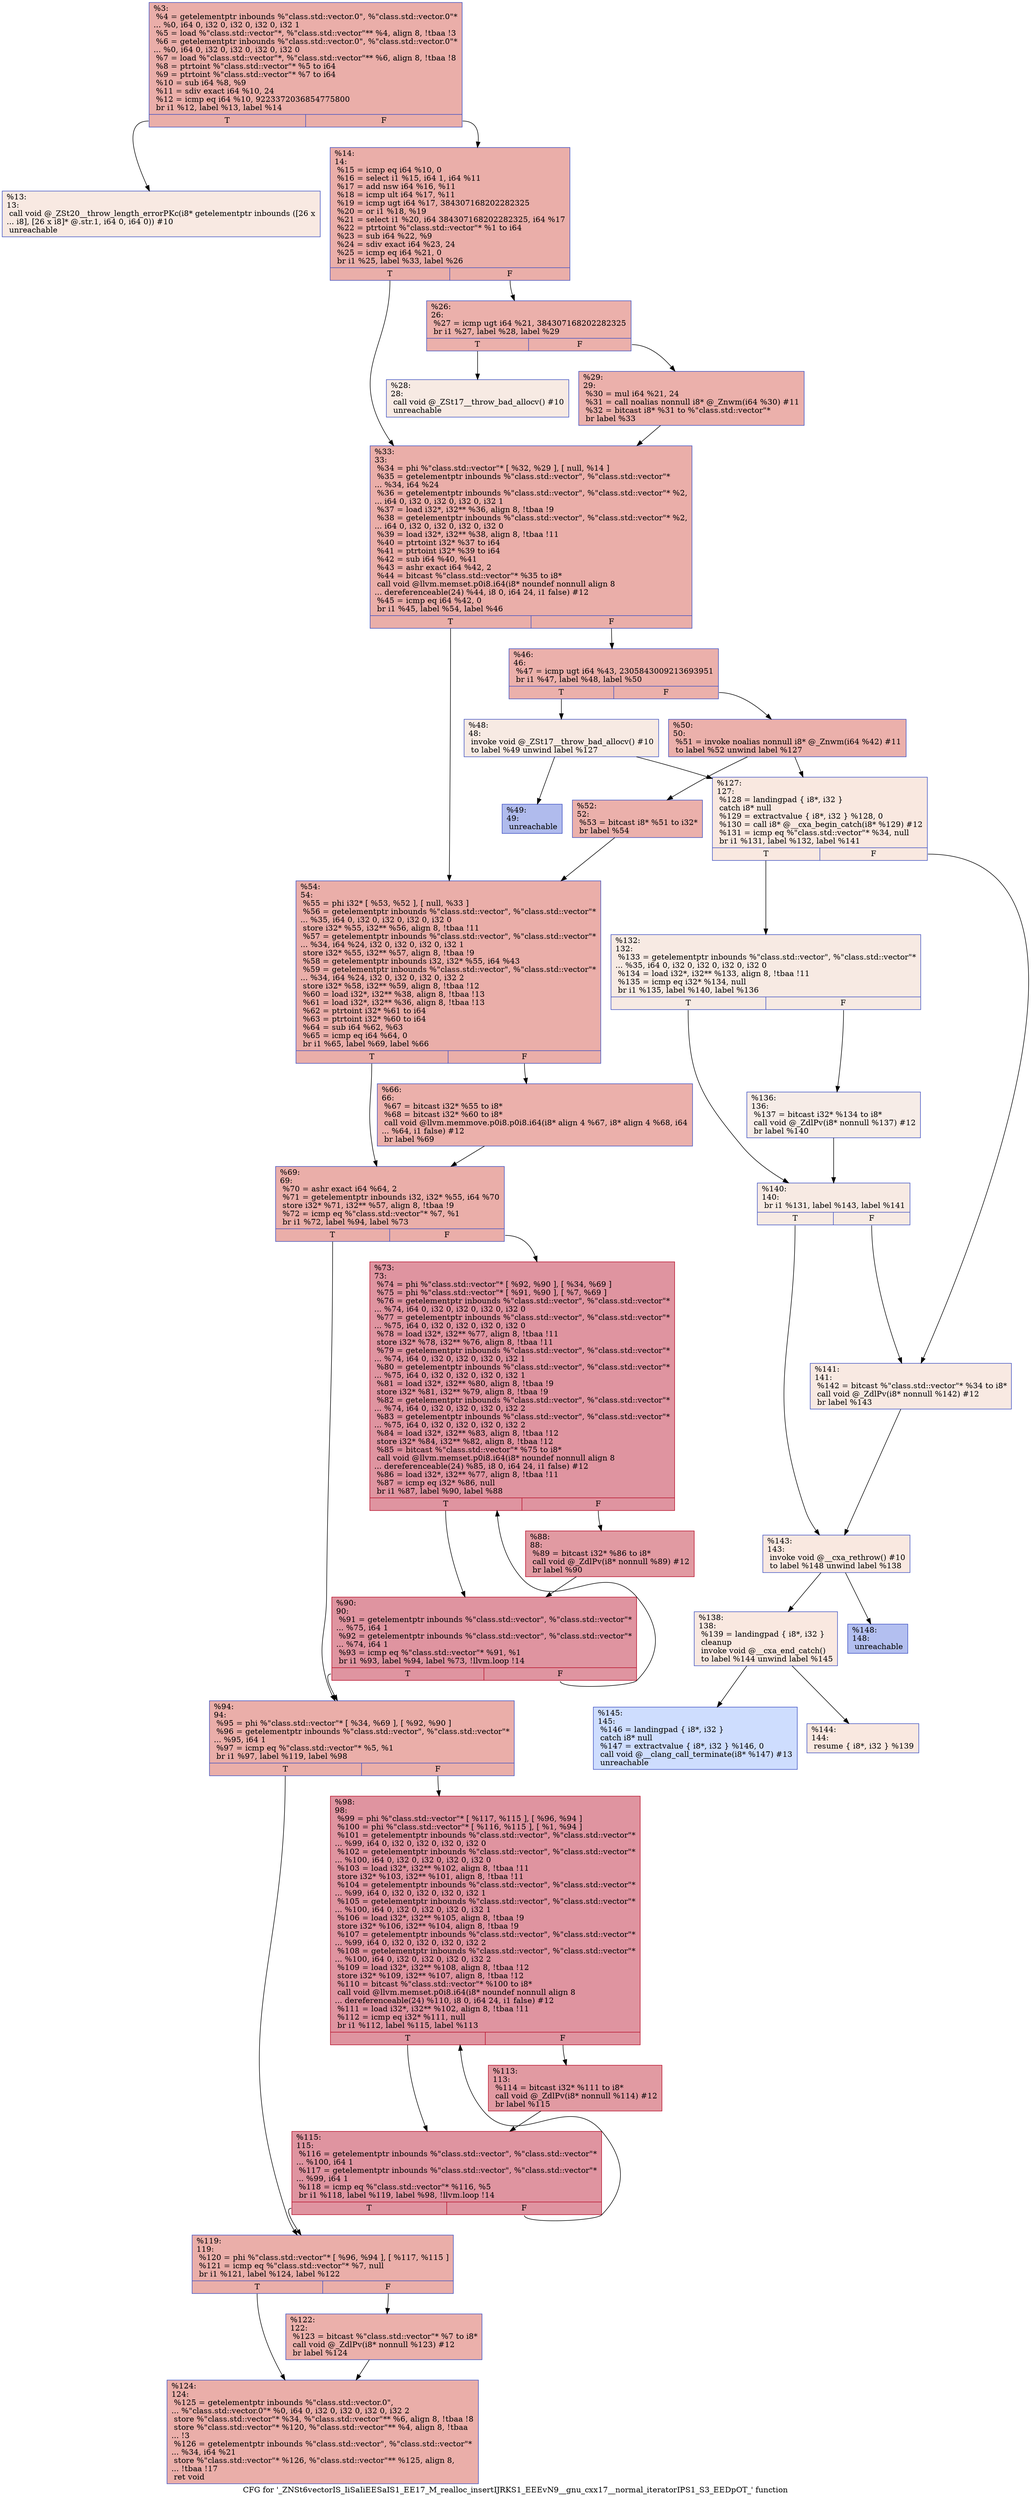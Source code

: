 digraph "CFG for '_ZNSt6vectorIS_IiSaIiEESaIS1_EE17_M_realloc_insertIJRKS1_EEEvN9__gnu_cxx17__normal_iteratorIPS1_S3_EEDpOT_' function" {
	label="CFG for '_ZNSt6vectorIS_IiSaIiEESaIS1_EE17_M_realloc_insertIJRKS1_EEEvN9__gnu_cxx17__normal_iteratorIPS1_S3_EEDpOT_' function";

	Node0x55b22b2c16d0 [shape=record,color="#3d50c3ff", style=filled, fillcolor="#d0473d70",label="{%3:\l  %4 = getelementptr inbounds %\"class.std::vector.0\", %\"class.std::vector.0\"*\l... %0, i64 0, i32 0, i32 0, i32 0, i32 1\l  %5 = load %\"class.std::vector\"*, %\"class.std::vector\"** %4, align 8, !tbaa !3\l  %6 = getelementptr inbounds %\"class.std::vector.0\", %\"class.std::vector.0\"*\l... %0, i64 0, i32 0, i32 0, i32 0, i32 0\l  %7 = load %\"class.std::vector\"*, %\"class.std::vector\"** %6, align 8, !tbaa !8\l  %8 = ptrtoint %\"class.std::vector\"* %5 to i64\l  %9 = ptrtoint %\"class.std::vector\"* %7 to i64\l  %10 = sub i64 %8, %9\l  %11 = sdiv exact i64 %10, 24\l  %12 = icmp eq i64 %10, 9223372036854775800\l  br i1 %12, label %13, label %14\l|{<s0>T|<s1>F}}"];
	Node0x55b22b2c16d0:s0 -> Node0x55b22b2c1840;
	Node0x55b22b2c16d0:s1 -> Node0x55b22b2c1d20;
	Node0x55b22b2c1840 [shape=record,color="#3d50c3ff", style=filled, fillcolor="#efcebd70",label="{%13:\l13:                                               \l  call void @_ZSt20__throw_length_errorPKc(i8* getelementptr inbounds ([26 x\l... i8], [26 x i8]* @.str.1, i64 0, i64 0)) #10\l  unreachable\l}"];
	Node0x55b22b2c1d20 [shape=record,color="#3d50c3ff", style=filled, fillcolor="#d0473d70",label="{%14:\l14:                                               \l  %15 = icmp eq i64 %10, 0\l  %16 = select i1 %15, i64 1, i64 %11\l  %17 = add nsw i64 %16, %11\l  %18 = icmp ult i64 %17, %11\l  %19 = icmp ugt i64 %17, 384307168202282325\l  %20 = or i1 %18, %19\l  %21 = select i1 %20, i64 384307168202282325, i64 %17\l  %22 = ptrtoint %\"class.std::vector\"* %1 to i64\l  %23 = sub i64 %22, %9\l  %24 = sdiv exact i64 %23, 24\l  %25 = icmp eq i64 %21, 0\l  br i1 %25, label %33, label %26\l|{<s0>T|<s1>F}}"];
	Node0x55b22b2c1d20:s0 -> Node0x55b22b2c2550;
	Node0x55b22b2c1d20:s1 -> Node0x55b22b2c25a0;
	Node0x55b22b2c25a0 [shape=record,color="#3d50c3ff", style=filled, fillcolor="#d24b4070",label="{%26:\l26:                                               \l  %27 = icmp ugt i64 %21, 384307168202282325\l  br i1 %27, label %28, label %29\l|{<s0>T|<s1>F}}"];
	Node0x55b22b2c25a0:s0 -> Node0x55b22b2c2730;
	Node0x55b22b2c25a0:s1 -> Node0x55b22b2c2780;
	Node0x55b22b2c2730 [shape=record,color="#3d50c3ff", style=filled, fillcolor="#eed0c070",label="{%28:\l28:                                               \l  call void @_ZSt17__throw_bad_allocv() #10\l  unreachable\l}"];
	Node0x55b22b2c2780 [shape=record,color="#3d50c3ff", style=filled, fillcolor="#d24b4070",label="{%29:\l29:                                               \l  %30 = mul i64 %21, 24\l  %31 = call noalias nonnull i8* @_Znwm(i64 %30) #11\l  %32 = bitcast i8* %31 to %\"class.std::vector\"*\l  br label %33\l}"];
	Node0x55b22b2c2780 -> Node0x55b22b2c2550;
	Node0x55b22b2c2550 [shape=record,color="#3d50c3ff", style=filled, fillcolor="#d0473d70",label="{%33:\l33:                                               \l  %34 = phi %\"class.std::vector\"* [ %32, %29 ], [ null, %14 ]\l  %35 = getelementptr inbounds %\"class.std::vector\", %\"class.std::vector\"*\l... %34, i64 %24\l  %36 = getelementptr inbounds %\"class.std::vector\", %\"class.std::vector\"* %2,\l... i64 0, i32 0, i32 0, i32 0, i32 1\l  %37 = load i32*, i32** %36, align 8, !tbaa !9\l  %38 = getelementptr inbounds %\"class.std::vector\", %\"class.std::vector\"* %2,\l... i64 0, i32 0, i32 0, i32 0, i32 0\l  %39 = load i32*, i32** %38, align 8, !tbaa !11\l  %40 = ptrtoint i32* %37 to i64\l  %41 = ptrtoint i32* %39 to i64\l  %42 = sub i64 %40, %41\l  %43 = ashr exact i64 %42, 2\l  %44 = bitcast %\"class.std::vector\"* %35 to i8*\l  call void @llvm.memset.p0i8.i64(i8* noundef nonnull align 8\l... dereferenceable(24) %44, i8 0, i64 24, i1 false) #12\l  %45 = icmp eq i64 %42, 0\l  br i1 %45, label %54, label %46\l|{<s0>T|<s1>F}}"];
	Node0x55b22b2c2550:s0 -> Node0x55b22b2c3490;
	Node0x55b22b2c2550:s1 -> Node0x55b22b2c34e0;
	Node0x55b22b2c34e0 [shape=record,color="#3d50c3ff", style=filled, fillcolor="#d24b4070",label="{%46:\l46:                                               \l  %47 = icmp ugt i64 %43, 2305843009213693951\l  br i1 %47, label %48, label %50\l|{<s0>T|<s1>F}}"];
	Node0x55b22b2c34e0:s0 -> Node0x55b22b2c3670;
	Node0x55b22b2c34e0:s1 -> Node0x55b22b2c36c0;
	Node0x55b22b2c3670 [shape=record,color="#3d50c3ff", style=filled, fillcolor="#eed0c070",label="{%48:\l48:                                               \l  invoke void @_ZSt17__throw_bad_allocv() #10\l          to label %49 unwind label %127\l}"];
	Node0x55b22b2c3670 -> Node0x55b22b2c37c0;
	Node0x55b22b2c3670 -> Node0x55b22b2c3810;
	Node0x55b22b2c37c0 [shape=record,color="#3d50c3ff", style=filled, fillcolor="#4c66d670",label="{%49:\l49:                                               \l  unreachable\l}"];
	Node0x55b22b2c36c0 [shape=record,color="#3d50c3ff", style=filled, fillcolor="#d24b4070",label="{%50:\l50:                                               \l  %51 = invoke noalias nonnull i8* @_Znwm(i64 %42) #11\l          to label %52 unwind label %127\l}"];
	Node0x55b22b2c36c0 -> Node0x55b22b2c39c0;
	Node0x55b22b2c36c0 -> Node0x55b22b2c3810;
	Node0x55b22b2c39c0 [shape=record,color="#3d50c3ff", style=filled, fillcolor="#d24b4070",label="{%52:\l52:                                               \l  %53 = bitcast i8* %51 to i32*\l  br label %54\l}"];
	Node0x55b22b2c39c0 -> Node0x55b22b2c3490;
	Node0x55b22b2c3490 [shape=record,color="#3d50c3ff", style=filled, fillcolor="#d0473d70",label="{%54:\l54:                                               \l  %55 = phi i32* [ %53, %52 ], [ null, %33 ]\l  %56 = getelementptr inbounds %\"class.std::vector\", %\"class.std::vector\"*\l... %35, i64 0, i32 0, i32 0, i32 0, i32 0\l  store i32* %55, i32** %56, align 8, !tbaa !11\l  %57 = getelementptr inbounds %\"class.std::vector\", %\"class.std::vector\"*\l... %34, i64 %24, i32 0, i32 0, i32 0, i32 1\l  store i32* %55, i32** %57, align 8, !tbaa !9\l  %58 = getelementptr inbounds i32, i32* %55, i64 %43\l  %59 = getelementptr inbounds %\"class.std::vector\", %\"class.std::vector\"*\l... %34, i64 %24, i32 0, i32 0, i32 0, i32 2\l  store i32* %58, i32** %59, align 8, !tbaa !12\l  %60 = load i32*, i32** %38, align 8, !tbaa !13\l  %61 = load i32*, i32** %36, align 8, !tbaa !13\l  %62 = ptrtoint i32* %61 to i64\l  %63 = ptrtoint i32* %60 to i64\l  %64 = sub i64 %62, %63\l  %65 = icmp eq i64 %64, 0\l  br i1 %65, label %69, label %66\l|{<s0>T|<s1>F}}"];
	Node0x55b22b2c3490:s0 -> Node0x55b22b2c4d40;
	Node0x55b22b2c3490:s1 -> Node0x55b22b2c4d90;
	Node0x55b22b2c4d90 [shape=record,color="#3d50c3ff", style=filled, fillcolor="#d24b4070",label="{%66:\l66:                                               \l  %67 = bitcast i32* %55 to i8*\l  %68 = bitcast i32* %60 to i8*\l  call void @llvm.memmove.p0i8.p0i8.i64(i8* align 4 %67, i8* align 4 %68, i64\l... %64, i1 false) #12\l  br label %69\l}"];
	Node0x55b22b2c4d90 -> Node0x55b22b2c4d40;
	Node0x55b22b2c4d40 [shape=record,color="#3d50c3ff", style=filled, fillcolor="#d0473d70",label="{%69:\l69:                                               \l  %70 = ashr exact i64 %64, 2\l  %71 = getelementptr inbounds i32, i32* %55, i64 %70\l  store i32* %71, i32** %57, align 8, !tbaa !9\l  %72 = icmp eq %\"class.std::vector\"* %7, %1\l  br i1 %72, label %94, label %73\l|{<s0>T|<s1>F}}"];
	Node0x55b22b2c4d40:s0 -> Node0x55b22b2c53c0;
	Node0x55b22b2c4d40:s1 -> Node0x55b22b2c5410;
	Node0x55b22b2c5410 [shape=record,color="#b70d28ff", style=filled, fillcolor="#b70d2870",label="{%73:\l73:                                               \l  %74 = phi %\"class.std::vector\"* [ %92, %90 ], [ %34, %69 ]\l  %75 = phi %\"class.std::vector\"* [ %91, %90 ], [ %7, %69 ]\l  %76 = getelementptr inbounds %\"class.std::vector\", %\"class.std::vector\"*\l... %74, i64 0, i32 0, i32 0, i32 0, i32 0\l  %77 = getelementptr inbounds %\"class.std::vector\", %\"class.std::vector\"*\l... %75, i64 0, i32 0, i32 0, i32 0, i32 0\l  %78 = load i32*, i32** %77, align 8, !tbaa !11\l  store i32* %78, i32** %76, align 8, !tbaa !11\l  %79 = getelementptr inbounds %\"class.std::vector\", %\"class.std::vector\"*\l... %74, i64 0, i32 0, i32 0, i32 0, i32 1\l  %80 = getelementptr inbounds %\"class.std::vector\", %\"class.std::vector\"*\l... %75, i64 0, i32 0, i32 0, i32 0, i32 1\l  %81 = load i32*, i32** %80, align 8, !tbaa !9\l  store i32* %81, i32** %79, align 8, !tbaa !9\l  %82 = getelementptr inbounds %\"class.std::vector\", %\"class.std::vector\"*\l... %74, i64 0, i32 0, i32 0, i32 0, i32 2\l  %83 = getelementptr inbounds %\"class.std::vector\", %\"class.std::vector\"*\l... %75, i64 0, i32 0, i32 0, i32 0, i32 2\l  %84 = load i32*, i32** %83, align 8, !tbaa !12\l  store i32* %84, i32** %82, align 8, !tbaa !12\l  %85 = bitcast %\"class.std::vector\"* %75 to i8*\l  call void @llvm.memset.p0i8.i64(i8* noundef nonnull align 8\l... dereferenceable(24) %85, i8 0, i64 24, i1 false) #12\l  %86 = load i32*, i32** %77, align 8, !tbaa !11\l  %87 = icmp eq i32* %86, null\l  br i1 %87, label %90, label %88\l|{<s0>T|<s1>F}}"];
	Node0x55b22b2c5410:s0 -> Node0x55b22b2c5510;
	Node0x55b22b2c5410:s1 -> Node0x55b22b2c6360;
	Node0x55b22b2c6360 [shape=record,color="#b70d28ff", style=filled, fillcolor="#bb1b2c70",label="{%88:\l88:                                               \l  %89 = bitcast i32* %86 to i8*\l  call void @_ZdlPv(i8* nonnull %89) #12\l  br label %90\l}"];
	Node0x55b22b2c6360 -> Node0x55b22b2c5510;
	Node0x55b22b2c5510 [shape=record,color="#b70d28ff", style=filled, fillcolor="#b70d2870",label="{%90:\l90:                                               \l  %91 = getelementptr inbounds %\"class.std::vector\", %\"class.std::vector\"*\l... %75, i64 1\l  %92 = getelementptr inbounds %\"class.std::vector\", %\"class.std::vector\"*\l... %74, i64 1\l  %93 = icmp eq %\"class.std::vector\"* %91, %1\l  br i1 %93, label %94, label %73, !llvm.loop !14\l|{<s0>T|<s1>F}}"];
	Node0x55b22b2c5510:s0 -> Node0x55b22b2c53c0;
	Node0x55b22b2c5510:s1 -> Node0x55b22b2c5410;
	Node0x55b22b2c53c0 [shape=record,color="#3d50c3ff", style=filled, fillcolor="#d0473d70",label="{%94:\l94:                                               \l  %95 = phi %\"class.std::vector\"* [ %34, %69 ], [ %92, %90 ]\l  %96 = getelementptr inbounds %\"class.std::vector\", %\"class.std::vector\"*\l... %95, i64 1\l  %97 = icmp eq %\"class.std::vector\"* %5, %1\l  br i1 %97, label %119, label %98\l|{<s0>T|<s1>F}}"];
	Node0x55b22b2c53c0:s0 -> Node0x55b22b2c6a90;
	Node0x55b22b2c53c0:s1 -> Node0x55b22b2c6ae0;
	Node0x55b22b2c6ae0 [shape=record,color="#b70d28ff", style=filled, fillcolor="#b70d2870",label="{%98:\l98:                                               \l  %99 = phi %\"class.std::vector\"* [ %117, %115 ], [ %96, %94 ]\l  %100 = phi %\"class.std::vector\"* [ %116, %115 ], [ %1, %94 ]\l  %101 = getelementptr inbounds %\"class.std::vector\", %\"class.std::vector\"*\l... %99, i64 0, i32 0, i32 0, i32 0, i32 0\l  %102 = getelementptr inbounds %\"class.std::vector\", %\"class.std::vector\"*\l... %100, i64 0, i32 0, i32 0, i32 0, i32 0\l  %103 = load i32*, i32** %102, align 8, !tbaa !11\l  store i32* %103, i32** %101, align 8, !tbaa !11\l  %104 = getelementptr inbounds %\"class.std::vector\", %\"class.std::vector\"*\l... %99, i64 0, i32 0, i32 0, i32 0, i32 1\l  %105 = getelementptr inbounds %\"class.std::vector\", %\"class.std::vector\"*\l... %100, i64 0, i32 0, i32 0, i32 0, i32 1\l  %106 = load i32*, i32** %105, align 8, !tbaa !9\l  store i32* %106, i32** %104, align 8, !tbaa !9\l  %107 = getelementptr inbounds %\"class.std::vector\", %\"class.std::vector\"*\l... %99, i64 0, i32 0, i32 0, i32 0, i32 2\l  %108 = getelementptr inbounds %\"class.std::vector\", %\"class.std::vector\"*\l... %100, i64 0, i32 0, i32 0, i32 0, i32 2\l  %109 = load i32*, i32** %108, align 8, !tbaa !12\l  store i32* %109, i32** %107, align 8, !tbaa !12\l  %110 = bitcast %\"class.std::vector\"* %100 to i8*\l  call void @llvm.memset.p0i8.i64(i8* noundef nonnull align 8\l... dereferenceable(24) %110, i8 0, i64 24, i1 false) #12\l  %111 = load i32*, i32** %102, align 8, !tbaa !11\l  %112 = icmp eq i32* %111, null\l  br i1 %112, label %115, label %113\l|{<s0>T|<s1>F}}"];
	Node0x55b22b2c6ae0:s0 -> Node0x55b22b2c6be0;
	Node0x55b22b2c6ae0:s1 -> Node0x55b22b2c7ab0;
	Node0x55b22b2c7ab0 [shape=record,color="#b70d28ff", style=filled, fillcolor="#bb1b2c70",label="{%113:\l113:                                              \l  %114 = bitcast i32* %111 to i8*\l  call void @_ZdlPv(i8* nonnull %114) #12\l  br label %115\l}"];
	Node0x55b22b2c7ab0 -> Node0x55b22b2c6be0;
	Node0x55b22b2c6be0 [shape=record,color="#b70d28ff", style=filled, fillcolor="#b70d2870",label="{%115:\l115:                                              \l  %116 = getelementptr inbounds %\"class.std::vector\", %\"class.std::vector\"*\l... %100, i64 1\l  %117 = getelementptr inbounds %\"class.std::vector\", %\"class.std::vector\"*\l... %99, i64 1\l  %118 = icmp eq %\"class.std::vector\"* %116, %5\l  br i1 %118, label %119, label %98, !llvm.loop !14\l|{<s0>T|<s1>F}}"];
	Node0x55b22b2c6be0:s0 -> Node0x55b22b2c6a90;
	Node0x55b22b2c6be0:s1 -> Node0x55b22b2c6ae0;
	Node0x55b22b2c6a90 [shape=record,color="#3d50c3ff", style=filled, fillcolor="#d0473d70",label="{%119:\l119:                                              \l  %120 = phi %\"class.std::vector\"* [ %96, %94 ], [ %117, %115 ]\l  %121 = icmp eq %\"class.std::vector\"* %7, null\l  br i1 %121, label %124, label %122\l|{<s0>T|<s1>F}}"];
	Node0x55b22b2c6a90:s0 -> Node0x55b22b2c8790;
	Node0x55b22b2c6a90:s1 -> Node0x55b22b2c87e0;
	Node0x55b22b2c87e0 [shape=record,color="#3d50c3ff", style=filled, fillcolor="#d24b4070",label="{%122:\l122:                                              \l  %123 = bitcast %\"class.std::vector\"* %7 to i8*\l  call void @_ZdlPv(i8* nonnull %123) #12\l  br label %124\l}"];
	Node0x55b22b2c87e0 -> Node0x55b22b2c8790;
	Node0x55b22b2c8790 [shape=record,color="#3d50c3ff", style=filled, fillcolor="#d0473d70",label="{%124:\l124:                                              \l  %125 = getelementptr inbounds %\"class.std::vector.0\",\l... %\"class.std::vector.0\"* %0, i64 0, i32 0, i32 0, i32 0, i32 2\l  store %\"class.std::vector\"* %34, %\"class.std::vector\"** %6, align 8, !tbaa !8\l  store %\"class.std::vector\"* %120, %\"class.std::vector\"** %4, align 8, !tbaa\l... !3\l  %126 = getelementptr inbounds %\"class.std::vector\", %\"class.std::vector\"*\l... %34, i64 %21\l  store %\"class.std::vector\"* %126, %\"class.std::vector\"** %125, align 8,\l... !tbaa !17\l  ret void\l}"];
	Node0x55b22b2c3810 [shape=record,color="#3d50c3ff", style=filled, fillcolor="#f1ccb870",label="{%127:\l127:                                              \l  %128 = landingpad \{ i8*, i32 \}\l          catch i8* null\l  %129 = extractvalue \{ i8*, i32 \} %128, 0\l  %130 = call i8* @__cxa_begin_catch(i8* %129) #12\l  %131 = icmp eq %\"class.std::vector\"* %34, null\l  br i1 %131, label %132, label %141\l|{<s0>T|<s1>F}}"];
	Node0x55b22b2c3810:s0 -> Node0x55b22b2c9970;
	Node0x55b22b2c3810:s1 -> Node0x55b22b2c99c0;
	Node0x55b22b2c9970 [shape=record,color="#3d50c3ff", style=filled, fillcolor="#eed0c070",label="{%132:\l132:                                              \l  %133 = getelementptr inbounds %\"class.std::vector\", %\"class.std::vector\"*\l... %35, i64 0, i32 0, i32 0, i32 0, i32 0\l  %134 = load i32*, i32** %133, align 8, !tbaa !11\l  %135 = icmp eq i32* %134, null\l  br i1 %135, label %140, label %136\l|{<s0>T|<s1>F}}"];
	Node0x55b22b2c9970:s0 -> Node0x55b22b2c9ce0;
	Node0x55b22b2c9970:s1 -> Node0x55b22b2c9d30;
	Node0x55b22b2c9d30 [shape=record,color="#3d50c3ff", style=filled, fillcolor="#ead5c970",label="{%136:\l136:                                              \l  %137 = bitcast i32* %134 to i8*\l  call void @_ZdlPv(i8* nonnull %137) #12\l  br label %140\l}"];
	Node0x55b22b2c9d30 -> Node0x55b22b2c9ce0;
	Node0x55b22b2ca020 [shape=record,color="#3d50c3ff", style=filled, fillcolor="#f1ccb870",label="{%138:\l138:                                              \l  %139 = landingpad \{ i8*, i32 \}\l          cleanup\l  invoke void @__cxa_end_catch()\l          to label %144 unwind label %145\l}"];
	Node0x55b22b2ca020 -> Node0x55b22b2ca0c0;
	Node0x55b22b2ca020 -> Node0x55b22b2ca110;
	Node0x55b22b2c9ce0 [shape=record,color="#3d50c3ff", style=filled, fillcolor="#eed0c070",label="{%140:\l140:                                              \l  br i1 %131, label %143, label %141\l|{<s0>T|<s1>F}}"];
	Node0x55b22b2c9ce0:s0 -> Node0x55b22b2ca270;
	Node0x55b22b2c9ce0:s1 -> Node0x55b22b2c99c0;
	Node0x55b22b2c99c0 [shape=record,color="#3d50c3ff", style=filled, fillcolor="#efcebd70",label="{%141:\l141:                                              \l  %142 = bitcast %\"class.std::vector\"* %34 to i8*\l  call void @_ZdlPv(i8* nonnull %142) #12\l  br label %143\l}"];
	Node0x55b22b2c99c0 -> Node0x55b22b2ca270;
	Node0x55b22b2ca270 [shape=record,color="#3d50c3ff", style=filled, fillcolor="#f1ccb870",label="{%143:\l143:                                              \l  invoke void @__cxa_rethrow() #10\l          to label %148 unwind label %138\l}"];
	Node0x55b22b2ca270 -> Node0x55b22b2ca580;
	Node0x55b22b2ca270 -> Node0x55b22b2ca020;
	Node0x55b22b2ca0c0 [shape=record,color="#3d50c3ff", style=filled, fillcolor="#f1ccb870",label="{%144:\l144:                                              \l  resume \{ i8*, i32 \} %139\l}"];
	Node0x55b22b2ca110 [shape=record,color="#3d50c3ff", style=filled, fillcolor="#8fb1fe70",label="{%145:\l145:                                              \l  %146 = landingpad \{ i8*, i32 \}\l          catch i8* null\l  %147 = extractvalue \{ i8*, i32 \} %146, 0\l  call void @__clang_call_terminate(i8* %147) #13\l  unreachable\l}"];
	Node0x55b22b2ca580 [shape=record,color="#3d50c3ff", style=filled, fillcolor="#536edd70",label="{%148:\l148:                                              \l  unreachable\l}"];
}
